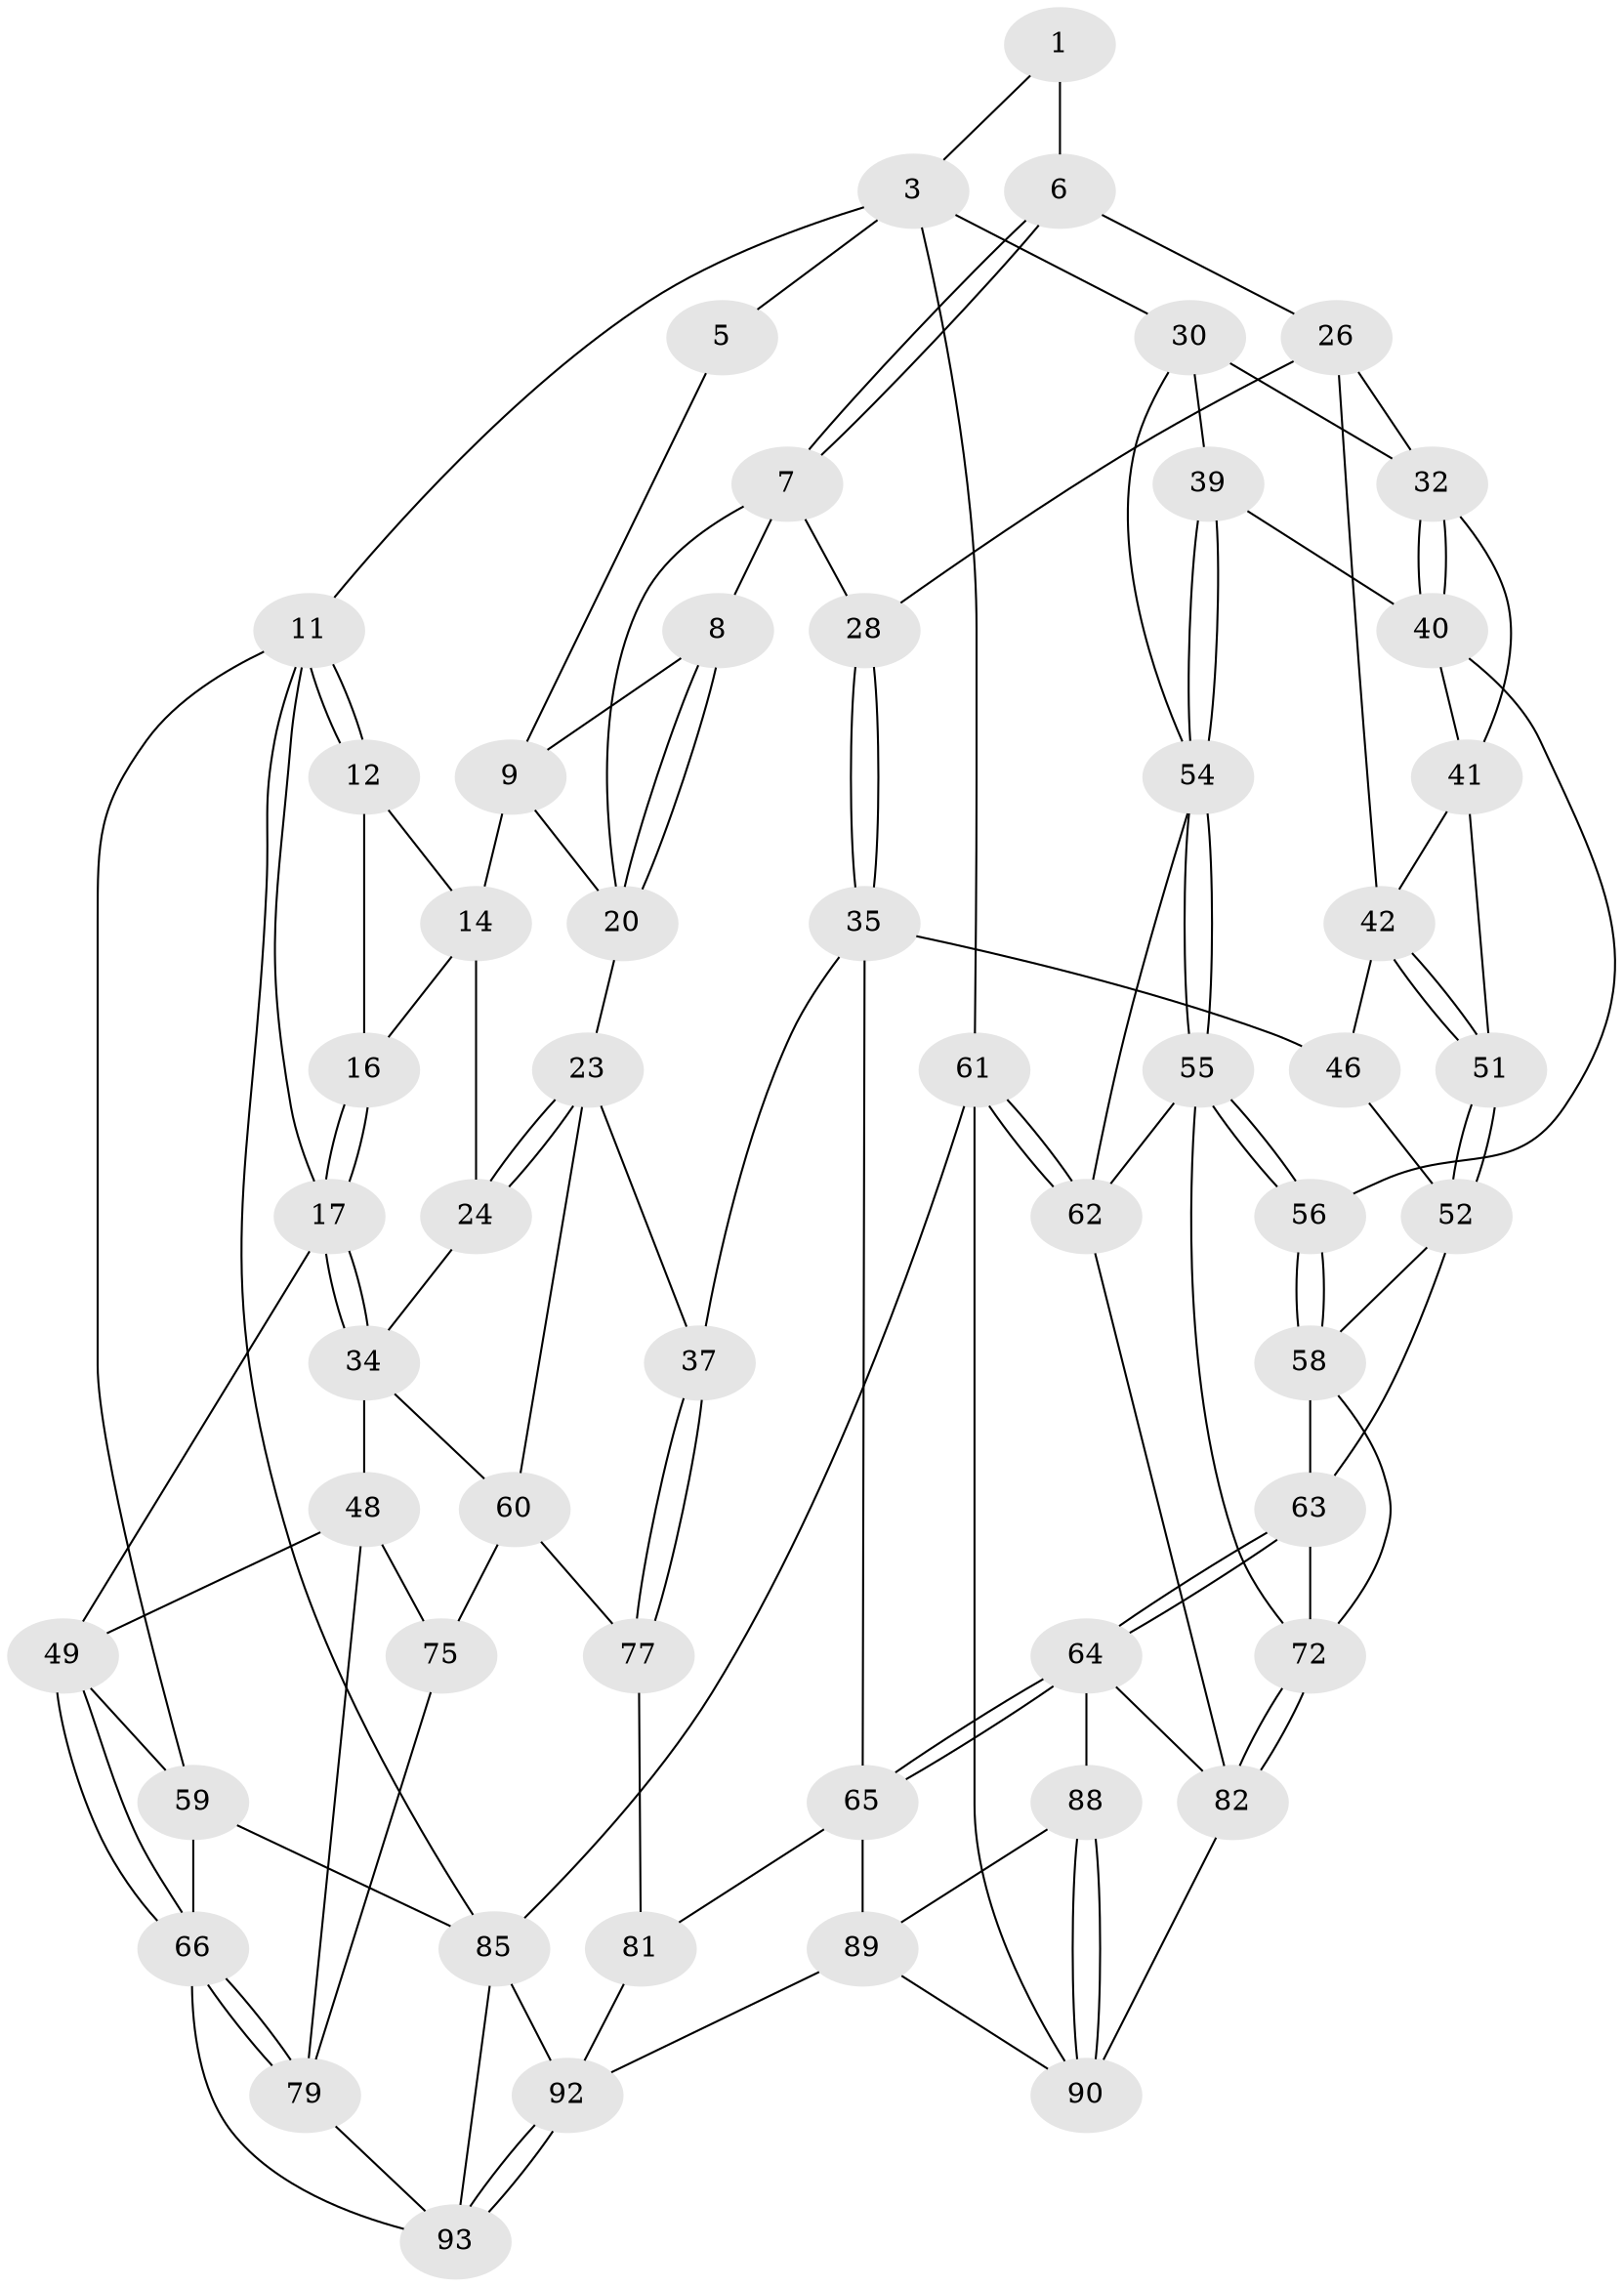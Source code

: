 // original degree distribution, {3: 0.02040816326530612, 5: 0.4897959183673469, 6: 0.23469387755102042, 4: 0.25510204081632654}
// Generated by graph-tools (version 1.1) at 2025/42/03/06/25 10:42:28]
// undirected, 55 vertices, 125 edges
graph export_dot {
graph [start="1"]
  node [color=gray90,style=filled];
  1 [pos="+0.7728055882269566+0.16850596386286554",super="+2"];
  3 [pos="+1+0.22049376335240858",super="+4"];
  5 [pos="+0.6625500744208106+0.008315280292441052",super="+10"];
  6 [pos="+0.7800876029803804+0.32874630653349235",super="+25"];
  7 [pos="+0.6313493900192706+0.3796719816544684",super="+29"];
  8 [pos="+0.5618409043897948+0.2178887207700319"];
  9 [pos="+0.5360022275634931+0.0816380627398617",super="+13"];
  11 [pos="+0+0",super="+19"];
  12 [pos="+0.012063608327820339+0",super="+15"];
  14 [pos="+0.3304400803356881+0.3067304240676427",super="+21"];
  16 [pos="+0.092437218806989+0.3808004727266368"];
  17 [pos="+0.05087095445828755+0.4149901518892793",super="+18"];
  20 [pos="+0.4037598053430204+0.4521001414194486",super="+22"];
  23 [pos="+0.41307058429766713+0.5214063582833072",super="+38"];
  24 [pos="+0.23764642895526739+0.46972619795648035"];
  26 [pos="+0.8380143826718052+0.41744664643981955",super="+27"];
  28 [pos="+0.6500438115216775+0.4440926719078856"];
  30 [pos="+1+0.33151639087966384",super="+31"];
  32 [pos="+0.8731047772441417+0.4643702077186485",super="+33"];
  34 [pos="+0.14077443045248042+0.5737500414064681",super="+47"];
  35 [pos="+0.559366968757385+0.6002451393558026",super="+36"];
  37 [pos="+0.4580198754681933+0.5934348666853898"];
  39 [pos="+0.9510230529455851+0.5645817491381082"];
  40 [pos="+0.9122330064563421+0.5567267962374035",super="+44"];
  41 [pos="+0.8262288166901486+0.4846773721183299",super="+45"];
  42 [pos="+0.7814144460880018+0.500864443939165",super="+43"];
  46 [pos="+0.66810964577511+0.6024509722110782"];
  48 [pos="+0.14144487693198857+0.6141344904381577",super="+76"];
  49 [pos="+0.09222635640479006+0.6221930475320472",super="+50"];
  51 [pos="+0.7632904112892344+0.5894610963356942"];
  52 [pos="+0.7356480452489818+0.624667078239721",super="+53"];
  54 [pos="+1+0.7950668302029781",super="+57"];
  55 [pos="+0.9748663951123551+0.7138830854202795",super="+71"];
  56 [pos="+0.8630110714898156+0.6348052895264902"];
  58 [pos="+0.8490442866731536+0.6401198019394007",super="+69"];
  59 [pos="+0+0.5359870365463788",super="+68"];
  60 [pos="+0.29612102703732807+0.6167377196873883",super="+74"];
  61 [pos="+1+1"];
  62 [pos="+1+0.8084362425123514",super="+86"];
  63 [pos="+0.6968219892073284+0.6832651252063732",super="+70"];
  64 [pos="+0.6865715141091808+0.7089812167142256",super="+83"];
  65 [pos="+0.574611485223782+0.761798904295565",super="+80"];
  66 [pos="+0+0.7525045703104415",super="+67"];
  72 [pos="+0.8217548819063656+0.7388702604098387",super="+73"];
  75 [pos="+0.2001077736098705+0.7254468781893522"];
  77 [pos="+0.4213582076099198+0.7125871379247889",super="+78"];
  79 [pos="+0.106412627974168+0.7484226027175785",super="+84"];
  81 [pos="+0.49523865167224224+0.7918715206020179",super="+91"];
  82 [pos="+0.7447491101995082+0.7769349701691248",super="+87"];
  85 [pos="+0+1",super="+97"];
  88 [pos="+0.6838449910681076+0.8362112938919911"];
  89 [pos="+0.5851301491844704+0.8743719169304038",super="+95"];
  90 [pos="+0.7949898921295393+0.8980358741392082",super="+98"];
  92 [pos="+0.3093614201931525+0.9360502912784978",super="+96"];
  93 [pos="+0.15212018415342465+0.8401943334481031",super="+94"];
  1 -- 6 [weight=2];
  1 -- 3;
  3 -- 30;
  3 -- 11;
  3 -- 5;
  3 -- 61;
  5 -- 9;
  6 -- 7;
  6 -- 7;
  6 -- 26;
  7 -- 8;
  7 -- 28;
  7 -- 20;
  8 -- 9;
  8 -- 20;
  8 -- 20;
  9 -- 20;
  9 -- 14;
  11 -- 12;
  11 -- 12;
  11 -- 85;
  11 -- 17;
  11 -- 59;
  12 -- 16;
  12 -- 14;
  14 -- 16;
  14 -- 24;
  16 -- 17;
  16 -- 17;
  17 -- 34;
  17 -- 34;
  17 -- 49;
  20 -- 23;
  23 -- 24;
  23 -- 24;
  23 -- 60;
  23 -- 37;
  24 -- 34;
  26 -- 32;
  26 -- 42;
  26 -- 28;
  28 -- 35;
  28 -- 35;
  30 -- 54;
  30 -- 32;
  30 -- 39;
  32 -- 40;
  32 -- 40;
  32 -- 41;
  34 -- 48;
  34 -- 60;
  35 -- 46;
  35 -- 65;
  35 -- 37;
  37 -- 77;
  37 -- 77;
  39 -- 40;
  39 -- 54;
  39 -- 54;
  40 -- 41;
  40 -- 56;
  41 -- 42;
  41 -- 51;
  42 -- 51;
  42 -- 51;
  42 -- 46;
  46 -- 52;
  48 -- 49;
  48 -- 75;
  48 -- 79;
  49 -- 66;
  49 -- 66;
  49 -- 59;
  51 -- 52;
  51 -- 52;
  52 -- 58;
  52 -- 63;
  54 -- 55;
  54 -- 55;
  54 -- 62;
  55 -- 56;
  55 -- 56;
  55 -- 72;
  55 -- 62;
  56 -- 58;
  56 -- 58;
  58 -- 72;
  58 -- 63;
  59 -- 85;
  59 -- 66;
  60 -- 75;
  60 -- 77;
  61 -- 62;
  61 -- 62;
  61 -- 85;
  61 -- 90;
  62 -- 82;
  63 -- 64;
  63 -- 64;
  63 -- 72;
  64 -- 65;
  64 -- 65;
  64 -- 82;
  64 -- 88;
  65 -- 89;
  65 -- 81;
  66 -- 79;
  66 -- 79;
  66 -- 93;
  72 -- 82;
  72 -- 82;
  75 -- 79;
  77 -- 81 [weight=2];
  79 -- 93;
  81 -- 92;
  82 -- 90;
  85 -- 92;
  85 -- 93;
  88 -- 89;
  88 -- 90;
  88 -- 90;
  89 -- 90;
  89 -- 92;
  92 -- 93;
  92 -- 93;
}
